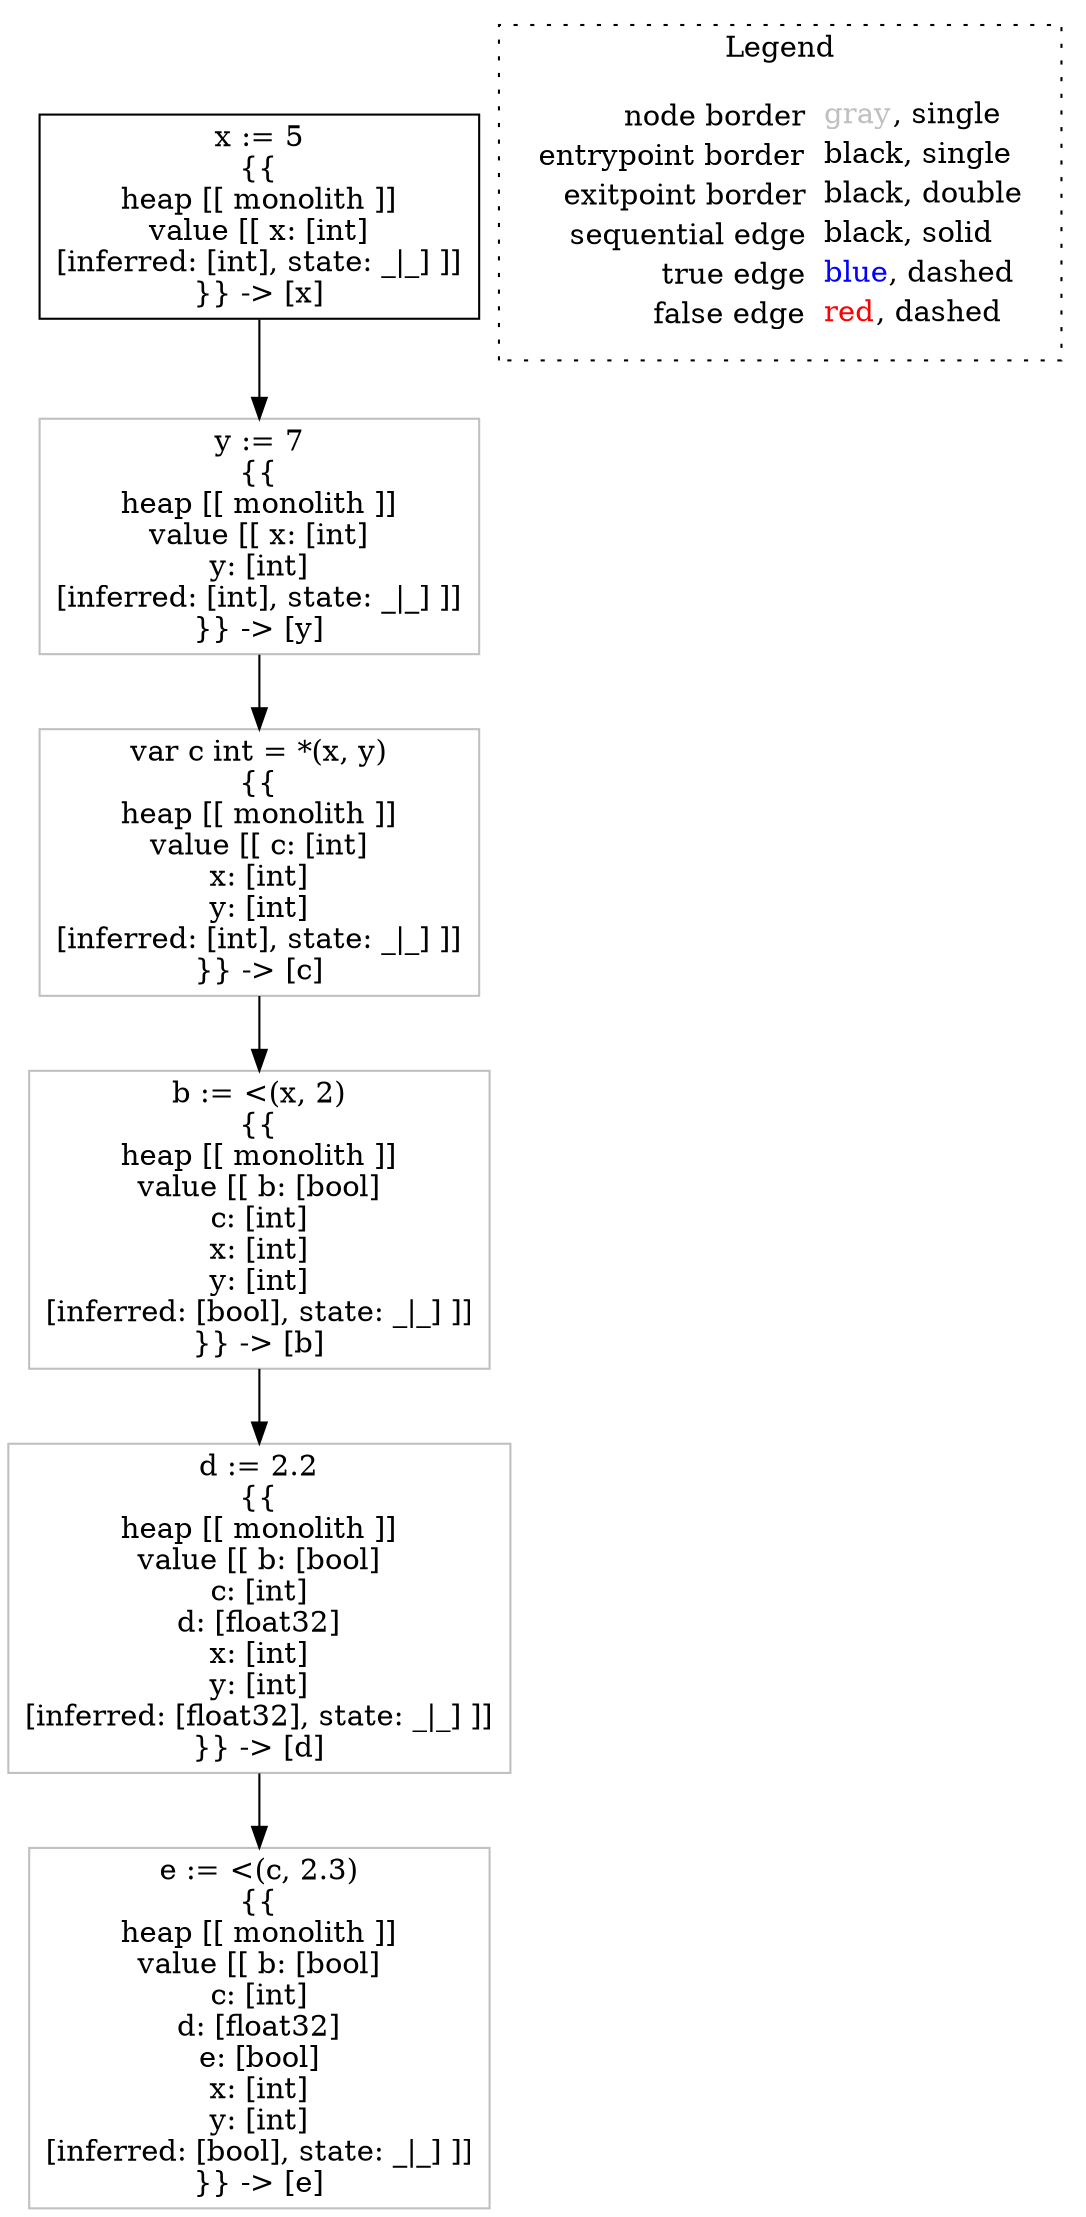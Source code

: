digraph {
	"node0" [shape="rect",color="black",label=<x := 5<BR/>{{<BR/>heap [[ monolith ]]<BR/>value [[ x: [int]<BR/>[inferred: [int], state: _|_] ]]<BR/>}} -&gt; [x]>];
	"node1" [shape="rect",color="gray",label=<d := 2.2<BR/>{{<BR/>heap [[ monolith ]]<BR/>value [[ b: [bool]<BR/>c: [int]<BR/>d: [float32]<BR/>x: [int]<BR/>y: [int]<BR/>[inferred: [float32], state: _|_] ]]<BR/>}} -&gt; [d]>];
	"node2" [shape="rect",color="gray",label=<y := 7<BR/>{{<BR/>heap [[ monolith ]]<BR/>value [[ x: [int]<BR/>y: [int]<BR/>[inferred: [int], state: _|_] ]]<BR/>}} -&gt; [y]>];
	"node3" [shape="rect",color="gray",label=<e := &lt;(c, 2.3)<BR/>{{<BR/>heap [[ monolith ]]<BR/>value [[ b: [bool]<BR/>c: [int]<BR/>d: [float32]<BR/>e: [bool]<BR/>x: [int]<BR/>y: [int]<BR/>[inferred: [bool], state: _|_] ]]<BR/>}} -&gt; [e]>];
	"node4" [shape="rect",color="gray",label=<b := &lt;(x, 2)<BR/>{{<BR/>heap [[ monolith ]]<BR/>value [[ b: [bool]<BR/>c: [int]<BR/>x: [int]<BR/>y: [int]<BR/>[inferred: [bool], state: _|_] ]]<BR/>}} -&gt; [b]>];
	"node5" [shape="rect",color="gray",label=<var c int = *(x, y)<BR/>{{<BR/>heap [[ monolith ]]<BR/>value [[ c: [int]<BR/>x: [int]<BR/>y: [int]<BR/>[inferred: [int], state: _|_] ]]<BR/>}} -&gt; [c]>];
	"node1" -> "node3" [color="black"];
	"node0" -> "node2" [color="black"];
	"node2" -> "node5" [color="black"];
	"node4" -> "node1" [color="black"];
	"node5" -> "node4" [color="black"];
subgraph cluster_legend {
	label="Legend";
	style=dotted;
	node [shape=plaintext];
	"legend" [label=<<table border="0" cellpadding="2" cellspacing="0" cellborder="0"><tr><td align="right">node border&nbsp;</td><td align="left"><font color="gray">gray</font>, single</td></tr><tr><td align="right">entrypoint border&nbsp;</td><td align="left"><font color="black">black</font>, single</td></tr><tr><td align="right">exitpoint border&nbsp;</td><td align="left"><font color="black">black</font>, double</td></tr><tr><td align="right">sequential edge&nbsp;</td><td align="left"><font color="black">black</font>, solid</td></tr><tr><td align="right">true edge&nbsp;</td><td align="left"><font color="blue">blue</font>, dashed</td></tr><tr><td align="right">false edge&nbsp;</td><td align="left"><font color="red">red</font>, dashed</td></tr></table>>];
}

}
